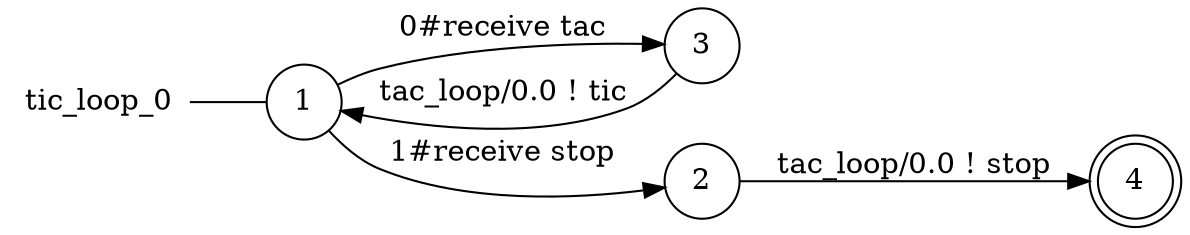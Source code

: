 digraph tic_loop_0 {
	rankdir="LR";
	n_0 [label="tic_loop_0", shape="plaintext"];
	n_1 [id="1", shape=circle, label="1"];
	n_0 -> n_1 [arrowhead=none];
	n_2 [id="2", shape=circle, label="3"];
	n_3 [id="4", shape=doublecircle, label="4"];
	n_4 [id="3", shape=circle, label="2"];

	n_1 -> n_4 [id="[$e|2]", label="1#receive stop"];
	n_1 -> n_2 [id="[$e|0]", label="0#receive tac"];
	n_2 -> n_1 [id="[$e|6]", label="tac_loop/0.0 ! tic"];
	n_4 -> n_3 [id="[$e|5]", label="tac_loop/0.0 ! stop"];
}
